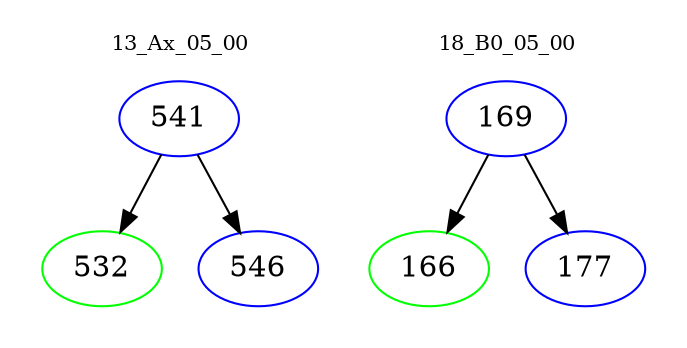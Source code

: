 digraph{
subgraph cluster_0 {
color = white
label = "13_Ax_05_00";
fontsize=10;
T0_541 [label="541", color="blue"]
T0_541 -> T0_532 [color="black"]
T0_532 [label="532", color="green"]
T0_541 -> T0_546 [color="black"]
T0_546 [label="546", color="blue"]
}
subgraph cluster_1 {
color = white
label = "18_B0_05_00";
fontsize=10;
T1_169 [label="169", color="blue"]
T1_169 -> T1_166 [color="black"]
T1_166 [label="166", color="green"]
T1_169 -> T1_177 [color="black"]
T1_177 [label="177", color="blue"]
}
}
